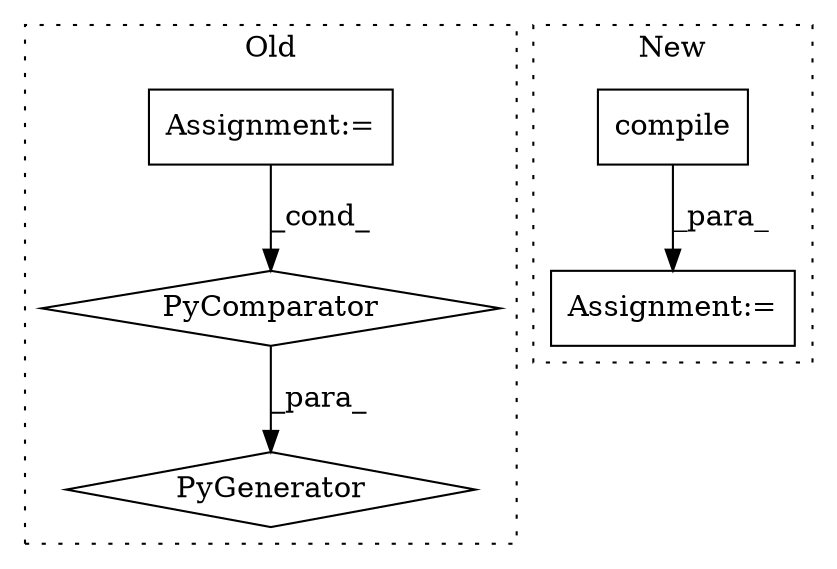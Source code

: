 digraph G {
subgraph cluster0 {
1 [label="PyGenerator" a="107" s="2262" l="97" shape="diamond"];
3 [label="PyComparator" a="113" s="2324" l="29" shape="diamond"];
5 [label="Assignment:=" a="7" s="2324" l="29" shape="box"];
label = "Old";
style="dotted";
}
subgraph cluster1 {
2 [label="compile" a="32" s="2905,2965" l="8,1" shape="box"];
4 [label="Assignment:=" a="7" s="2901" l="1" shape="box"];
label = "New";
style="dotted";
}
2 -> 4 [label="_para_"];
3 -> 1 [label="_para_"];
5 -> 3 [label="_cond_"];
}